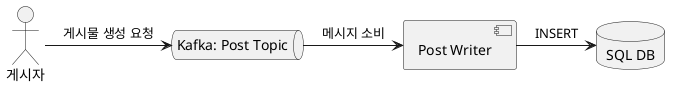 @startuml KafkaWriteScale
actor 게시자
queue "Kafka: Post Topic" as Kafka
component "Post Writer" as Writer
database "SQL DB" as SQL

게시자 -> Kafka : 게시물 생성 요청
Kafka -> Writer : 메시지 소비
Writer -> SQL : INSERT
@enduml